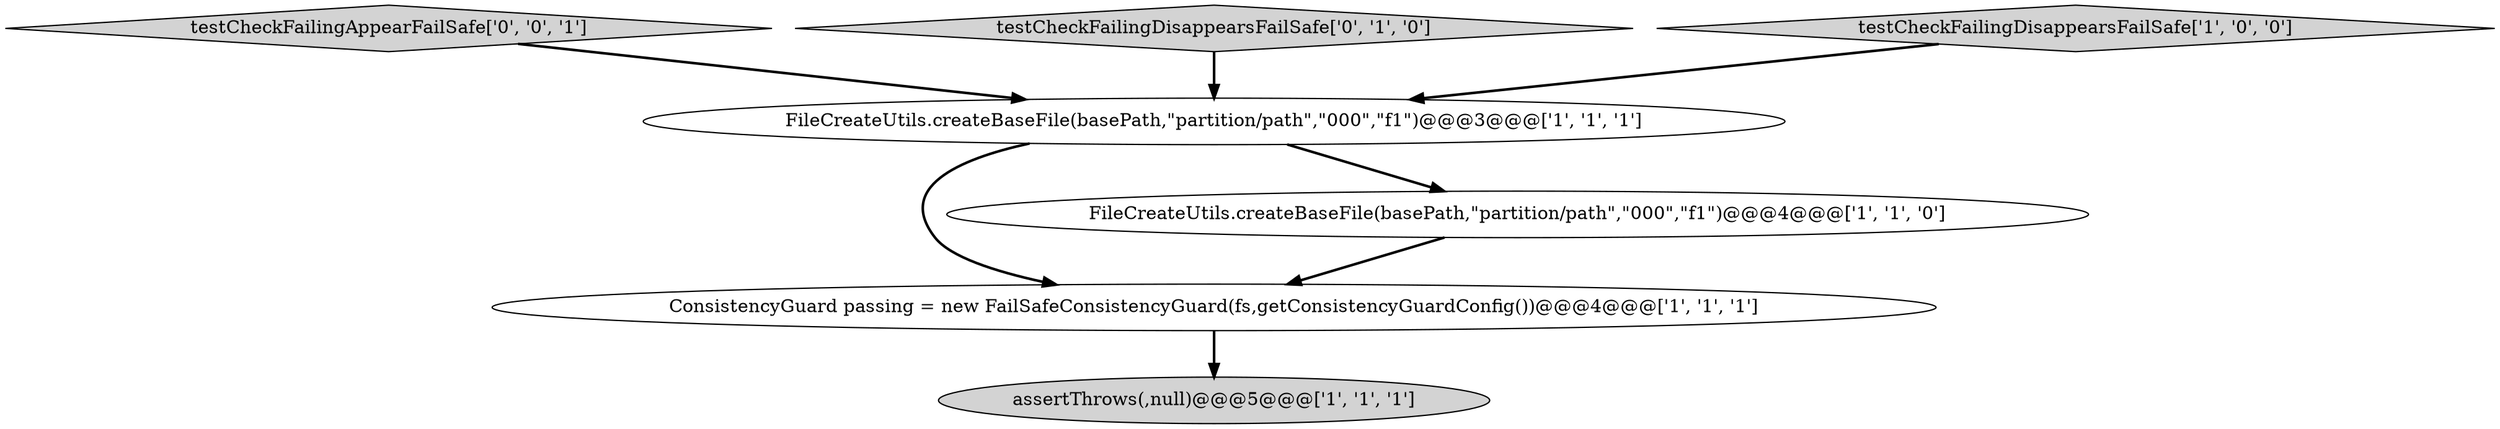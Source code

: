 digraph {
6 [style = filled, label = "testCheckFailingAppearFailSafe['0', '0', '1']", fillcolor = lightgray, shape = diamond image = "AAA0AAABBB3BBB"];
1 [style = filled, label = "ConsistencyGuard passing = new FailSafeConsistencyGuard(fs,getConsistencyGuardConfig())@@@4@@@['1', '1', '1']", fillcolor = white, shape = ellipse image = "AAA0AAABBB1BBB"];
5 [style = filled, label = "testCheckFailingDisappearsFailSafe['0', '1', '0']", fillcolor = lightgray, shape = diamond image = "AAA0AAABBB2BBB"];
2 [style = filled, label = "FileCreateUtils.createBaseFile(basePath,\"partition/path\",\"000\",\"f1\")@@@3@@@['1', '1', '1']", fillcolor = white, shape = ellipse image = "AAA0AAABBB1BBB"];
4 [style = filled, label = "testCheckFailingDisappearsFailSafe['1', '0', '0']", fillcolor = lightgray, shape = diamond image = "AAA0AAABBB1BBB"];
3 [style = filled, label = "FileCreateUtils.createBaseFile(basePath,\"partition/path\",\"000\",\"f1\")@@@4@@@['1', '1', '0']", fillcolor = white, shape = ellipse image = "AAA0AAABBB1BBB"];
0 [style = filled, label = "assertThrows(,null)@@@5@@@['1', '1', '1']", fillcolor = lightgray, shape = ellipse image = "AAA0AAABBB1BBB"];
5->2 [style = bold, label=""];
2->1 [style = bold, label=""];
6->2 [style = bold, label=""];
2->3 [style = bold, label=""];
3->1 [style = bold, label=""];
4->2 [style = bold, label=""];
1->0 [style = bold, label=""];
}
